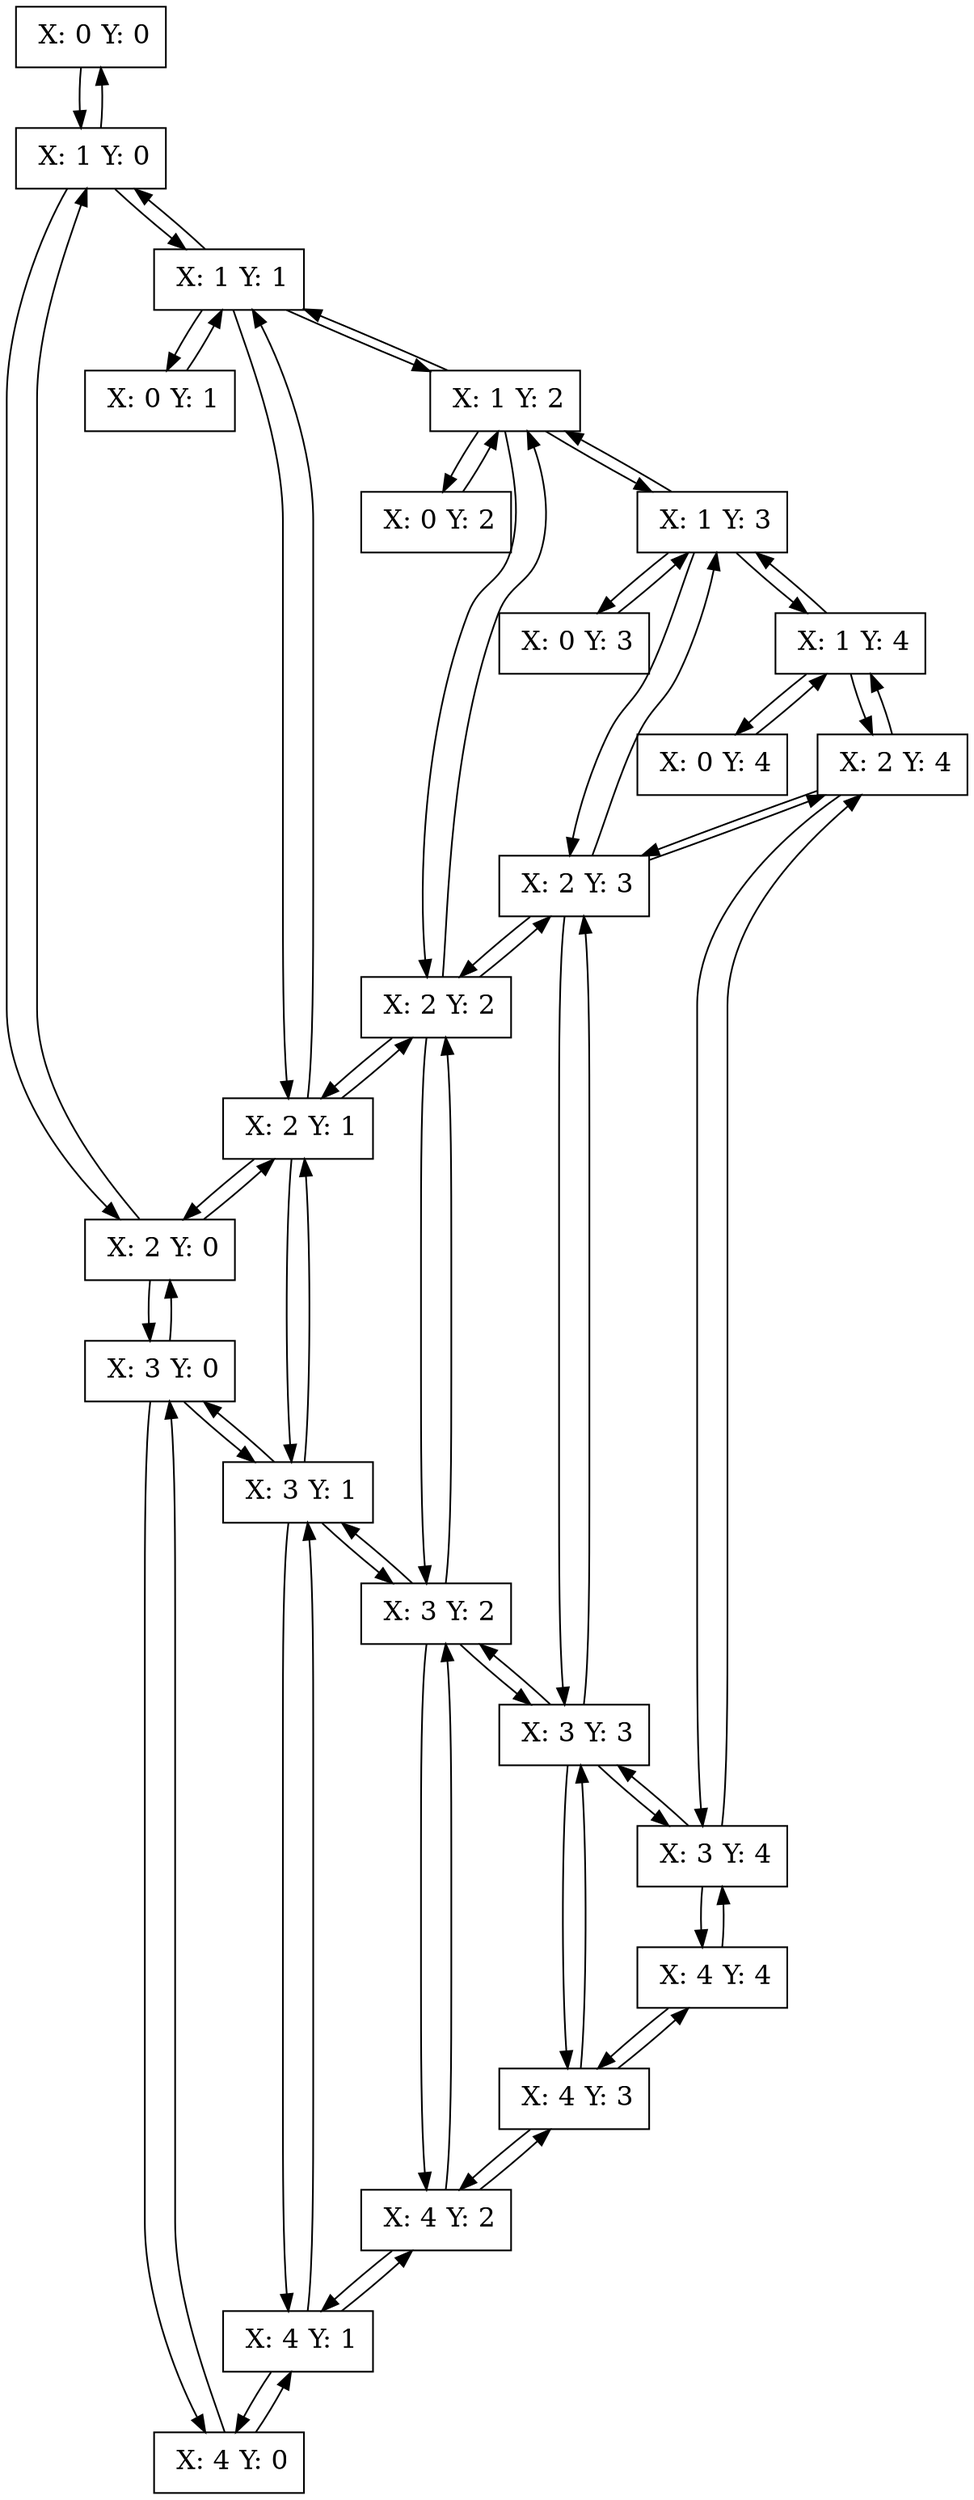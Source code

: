 digraph G{ 
 node [shape=box, fontsize=16]; 
" X: 0 Y: 0"-> " X: 1 Y: 0";
" X: 1 Y: 0"-> " X: 0 Y: 0";

" X: 1 Y: 0"-> " X: 2 Y: 0";
" X: 2 Y: 0"-> " X: 1 Y: 0";

" X: 2 Y: 0"-> " X: 3 Y: 0";
" X: 3 Y: 0"-> " X: 2 Y: 0";

" X: 3 Y: 0"-> " X: 4 Y: 0";
" X: 4 Y: 0"-> " X: 3 Y: 0";

" X: 0 Y: 1"->  " X: 1 Y: 1";
" X: 1 Y: 1"-> " X: 0 Y: 1";

" X: 1 Y: 1"-> " X: 1 Y: 0";
" X: 1 Y: 0"-> " X: 1 Y: 1";

" X: 1 Y: 1"->  " X: 2 Y: 1";
" X: 2 Y: 1"-> " X: 1 Y: 1";

" X: 2 Y: 1"-> " X: 2 Y: 0";
" X: 2 Y: 0"-> " X: 2 Y: 1";

" X: 2 Y: 1"->  " X: 3 Y: 1";
" X: 3 Y: 1"-> " X: 2 Y: 1";

" X: 3 Y: 1"-> " X: 3 Y: 0";
" X: 3 Y: 0"-> " X: 3 Y: 1";

" X: 3 Y: 1"->  " X: 4 Y: 1";
" X: 4 Y: 1"-> " X: 3 Y: 1";

" X: 4 Y: 1"-> " X: 4 Y: 0";
" X: 4 Y: 0"-> " X: 4 Y: 1";

" X: 0 Y: 2"->  " X: 1 Y: 2";
" X: 1 Y: 2"-> " X: 0 Y: 2";

" X: 1 Y: 2"-> " X: 1 Y: 1";
" X: 1 Y: 1"-> " X: 1 Y: 2";

" X: 1 Y: 2"->  " X: 2 Y: 2";
" X: 2 Y: 2"-> " X: 1 Y: 2";

" X: 2 Y: 2"-> " X: 2 Y: 1";
" X: 2 Y: 1"-> " X: 2 Y: 2";

" X: 2 Y: 2"->  " X: 3 Y: 2";
" X: 3 Y: 2"-> " X: 2 Y: 2";

" X: 3 Y: 2"-> " X: 3 Y: 1";
" X: 3 Y: 1"-> " X: 3 Y: 2";

" X: 3 Y: 2"->  " X: 4 Y: 2";
" X: 4 Y: 2"-> " X: 3 Y: 2";

" X: 4 Y: 2"-> " X: 4 Y: 1";
" X: 4 Y: 1"-> " X: 4 Y: 2";

" X: 0 Y: 3"->  " X: 1 Y: 3";
" X: 1 Y: 3"-> " X: 0 Y: 3";

" X: 1 Y: 3"-> " X: 1 Y: 2";
" X: 1 Y: 2"-> " X: 1 Y: 3";

" X: 1 Y: 3"->  " X: 2 Y: 3";
" X: 2 Y: 3"-> " X: 1 Y: 3";

" X: 2 Y: 3"-> " X: 2 Y: 2";
" X: 2 Y: 2"-> " X: 2 Y: 3";

" X: 2 Y: 3"->  " X: 3 Y: 3";
" X: 3 Y: 3"-> " X: 2 Y: 3";

" X: 3 Y: 3"-> " X: 3 Y: 2";
" X: 3 Y: 2"-> " X: 3 Y: 3";

" X: 3 Y: 3"->  " X: 4 Y: 3";
" X: 4 Y: 3"-> " X: 3 Y: 3";

" X: 4 Y: 3"-> " X: 4 Y: 2";
" X: 4 Y: 2"-> " X: 4 Y: 3";

" X: 0 Y: 4"->  " X: 1 Y: 4";
" X: 1 Y: 4"-> " X: 0 Y: 4";

" X: 1 Y: 4"-> " X: 1 Y: 3";
" X: 1 Y: 3"-> " X: 1 Y: 4";

" X: 1 Y: 4"->  " X: 2 Y: 4";
" X: 2 Y: 4"-> " X: 1 Y: 4";

" X: 2 Y: 4"-> " X: 2 Y: 3";
" X: 2 Y: 3"-> " X: 2 Y: 4";

" X: 2 Y: 4"->  " X: 3 Y: 4";
" X: 3 Y: 4"-> " X: 2 Y: 4";

" X: 3 Y: 4"-> " X: 3 Y: 3";
" X: 3 Y: 3"-> " X: 3 Y: 4";

" X: 3 Y: 4"->  " X: 4 Y: 4";
" X: 4 Y: 4"-> " X: 3 Y: 4";

" X: 4 Y: 4"-> " X: 4 Y: 3";
" X: 4 Y: 3"-> " X: 4 Y: 4";

  
 }  
